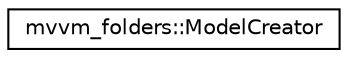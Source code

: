 digraph "Graphical Class Hierarchy"
{
 // LATEX_PDF_SIZE
  edge [fontname="Helvetica",fontsize="10",labelfontname="Helvetica",labelfontsize="10"];
  node [fontname="Helvetica",fontsize="10",shape=record];
  rankdir="LR";
  Node0 [label="mvvm_folders::ModelCreator",height=0.2,width=0.4,color="black", fillcolor="white", style="filled",URL="$classmvvm__folders_1_1_model_creator.html",tooltip=" "];
}
